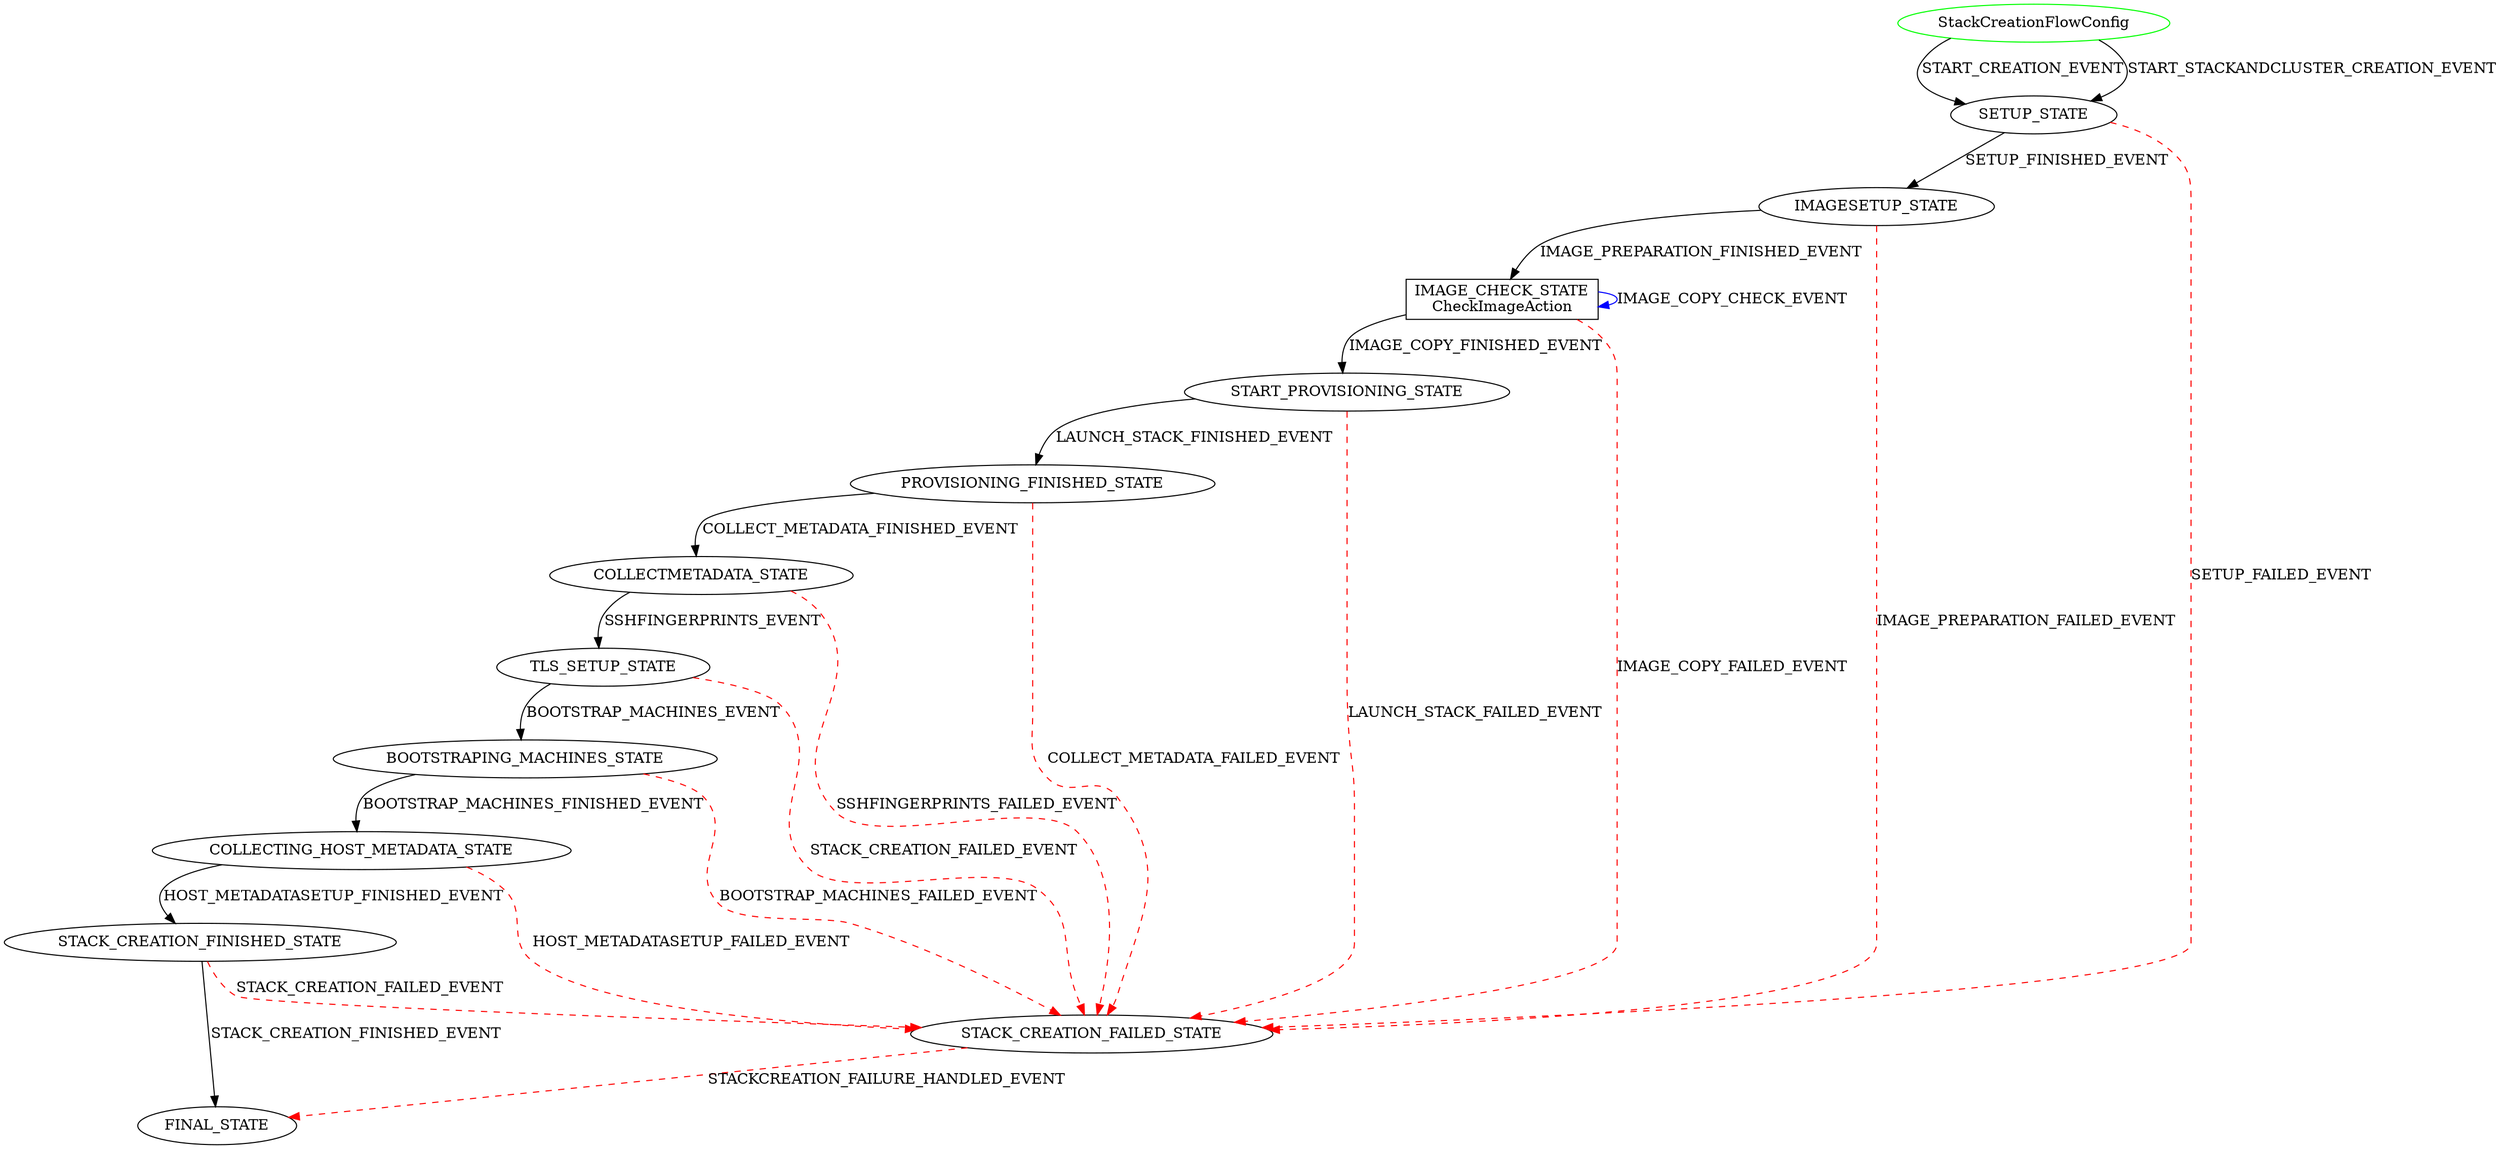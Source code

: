 digraph {
INIT_STATE [label="StackCreationFlowConfig" shape=ellipse color=green];
INIT_STATE -> SETUP_STATE [label="START_CREATION_EVENT" color=black style=solid];
INIT_STATE -> SETUP_STATE [label="START_STACKANDCLUSTER_CREATION_EVENT" color=black style=solid];
SETUP_STATE -> IMAGESETUP_STATE [label="SETUP_FINISHED_EVENT" color=black style=solid];
SETUP_STATE -> STACK_CREATION_FAILED_STATE [label="SETUP_FAILED_EVENT" color=red style=dashed];
STACK_CREATION_FAILED_STATE -> FINAL_STATE [label="STACKCREATION_FAILURE_HANDLED_EVENT" color=red style=dashed];
IMAGE_CHECK_STATE [label="IMAGE_CHECK_STATE\nCheckImageAction" shape=rect color=black];
IMAGESETUP_STATE -> IMAGE_CHECK_STATE [label="IMAGE_PREPARATION_FINISHED_EVENT" color=black style=solid];
IMAGESETUP_STATE -> STACK_CREATION_FAILED_STATE [label="IMAGE_PREPARATION_FAILED_EVENT" color=red style=dashed];
IMAGE_CHECK_STATE -> IMAGE_CHECK_STATE [label="IMAGE_COPY_CHECK_EVENT" color=blue style=solid];
IMAGE_CHECK_STATE -> STACK_CREATION_FAILED_STATE [label="IMAGE_COPY_FAILED_EVENT" color=red style=dashed];
IMAGE_CHECK_STATE -> START_PROVISIONING_STATE [label="IMAGE_COPY_FINISHED_EVENT" color=black style=solid];
START_PROVISIONING_STATE -> PROVISIONING_FINISHED_STATE [label="LAUNCH_STACK_FINISHED_EVENT" color=black style=solid];
START_PROVISIONING_STATE -> STACK_CREATION_FAILED_STATE [label="LAUNCH_STACK_FAILED_EVENT" color=red style=dashed];
PROVISIONING_FINISHED_STATE -> COLLECTMETADATA_STATE [label="COLLECT_METADATA_FINISHED_EVENT" color=black style=solid];
PROVISIONING_FINISHED_STATE -> STACK_CREATION_FAILED_STATE [label="COLLECT_METADATA_FAILED_EVENT" color=red style=dashed];
COLLECTMETADATA_STATE -> TLS_SETUP_STATE [label="SSHFINGERPRINTS_EVENT" color=black style=solid];
COLLECTMETADATA_STATE -> STACK_CREATION_FAILED_STATE [label="SSHFINGERPRINTS_FAILED_EVENT" color=red style=dashed];
TLS_SETUP_STATE -> BOOTSTRAPING_MACHINES_STATE [label="BOOTSTRAP_MACHINES_EVENT" color=black style=solid];
TLS_SETUP_STATE -> STACK_CREATION_FAILED_STATE [label="STACK_CREATION_FAILED_EVENT" color=red style=dashed];
BOOTSTRAPING_MACHINES_STATE -> COLLECTING_HOST_METADATA_STATE [label="BOOTSTRAP_MACHINES_FINISHED_EVENT" color=black style=solid];
BOOTSTRAPING_MACHINES_STATE -> STACK_CREATION_FAILED_STATE [label="BOOTSTRAP_MACHINES_FAILED_EVENT" color=red style=dashed];
COLLECTING_HOST_METADATA_STATE -> STACK_CREATION_FINISHED_STATE [label="HOST_METADATASETUP_FINISHED_EVENT" color=black style=solid];
COLLECTING_HOST_METADATA_STATE -> STACK_CREATION_FAILED_STATE [label="HOST_METADATASETUP_FAILED_EVENT" color=red style=dashed];
STACK_CREATION_FINISHED_STATE -> FINAL_STATE [label="STACK_CREATION_FINISHED_EVENT" color=black style=solid];
STACK_CREATION_FINISHED_STATE -> STACK_CREATION_FAILED_STATE [label="STACK_CREATION_FAILED_EVENT" color=red style=dashed];
}